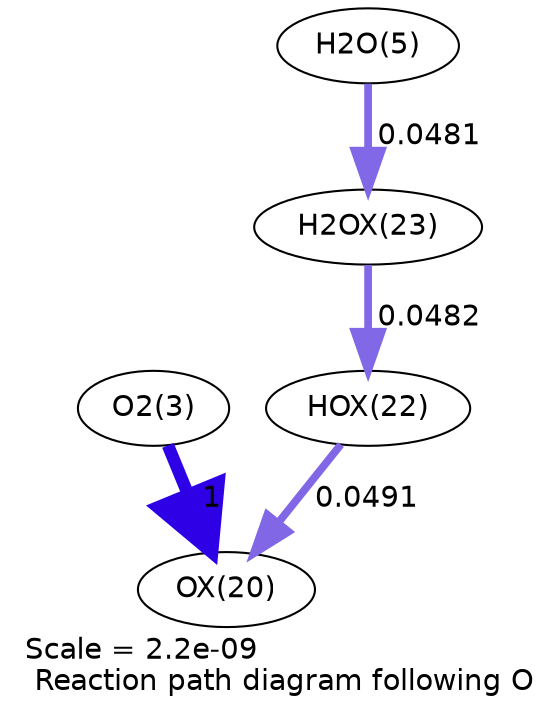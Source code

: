 digraph reaction_paths {
center=1;
s5 -> s54[fontname="Helvetica", penwidth=6, arrowsize=3, color="0.7, 1.5, 0.9"
, label=" 1"];
s56 -> s54[fontname="Helvetica", penwidth=3.72, arrowsize=1.86, color="0.7, 0.549, 0.9"
, label=" 0.0491"];
s57 -> s56[fontname="Helvetica", penwidth=3.71, arrowsize=1.86, color="0.7, 0.548, 0.9"
, label=" 0.0482"];
s7 -> s57[fontname="Helvetica", penwidth=3.71, arrowsize=1.85, color="0.7, 0.548, 0.9"
, label=" 0.0481"];
s5 [ fontname="Helvetica", label="O2(3)"];
s7 [ fontname="Helvetica", label="H2O(5)"];
s54 [ fontname="Helvetica", label="OX(20)"];
s56 [ fontname="Helvetica", label="HOX(22)"];
s57 [ fontname="Helvetica", label="H2OX(23)"];
 label = "Scale = 2.2e-09\l Reaction path diagram following O";
 fontname = "Helvetica";
}
